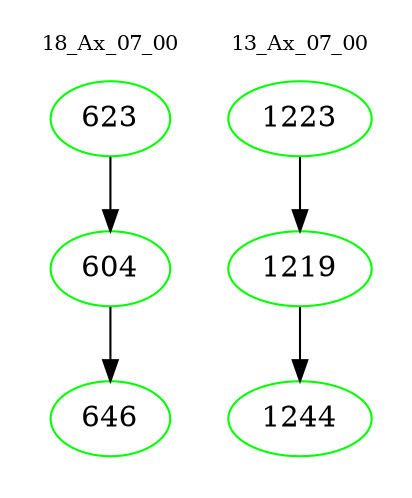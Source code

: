digraph{
subgraph cluster_0 {
color = white
label = "18_Ax_07_00";
fontsize=10;
T0_623 [label="623", color="green"]
T0_623 -> T0_604 [color="black"]
T0_604 [label="604", color="green"]
T0_604 -> T0_646 [color="black"]
T0_646 [label="646", color="green"]
}
subgraph cluster_1 {
color = white
label = "13_Ax_07_00";
fontsize=10;
T1_1223 [label="1223", color="green"]
T1_1223 -> T1_1219 [color="black"]
T1_1219 [label="1219", color="green"]
T1_1219 -> T1_1244 [color="black"]
T1_1244 [label="1244", color="green"]
}
}
